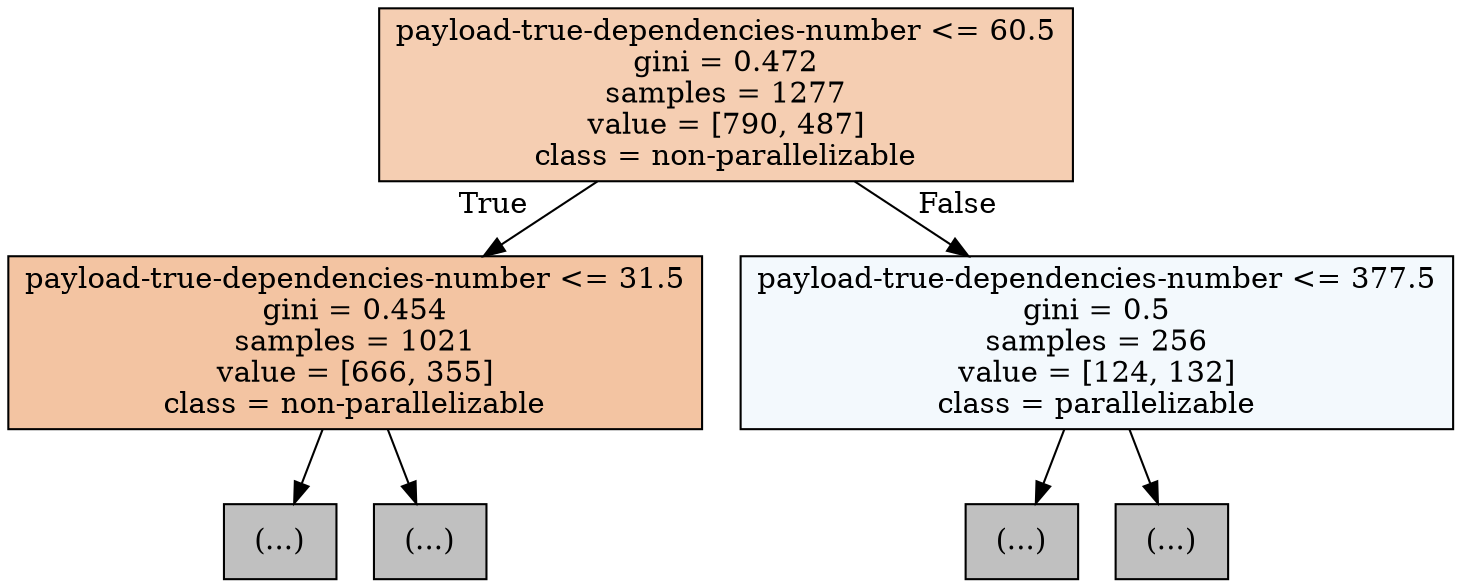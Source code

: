 digraph Tree {
node [shape=box, style="filled", color="black"] ;
0 [label="payload-true-dependencies-number <= 60.5\ngini = 0.472\nsamples = 1277\nvalue = [790, 487]\nclass = non-parallelizable", fillcolor="#e5813962"] ;
1 [label="payload-true-dependencies-number <= 31.5\ngini = 0.454\nsamples = 1021\nvalue = [666, 355]\nclass = non-parallelizable", fillcolor="#e5813977"] ;
0 -> 1 [labeldistance=2.5, labelangle=45, headlabel="True"] ;
2 [label="(...)", fillcolor="#C0C0C0"] ;
1 -> 2 ;
65 [label="(...)", fillcolor="#C0C0C0"] ;
1 -> 65 ;
104 [label="payload-true-dependencies-number <= 377.5\ngini = 0.5\nsamples = 256\nvalue = [124, 132]\nclass = parallelizable", fillcolor="#399de50f"] ;
0 -> 104 [labeldistance=2.5, labelangle=-45, headlabel="False"] ;
105 [label="(...)", fillcolor="#C0C0C0"] ;
104 -> 105 ;
220 [label="(...)", fillcolor="#C0C0C0"] ;
104 -> 220 ;
}